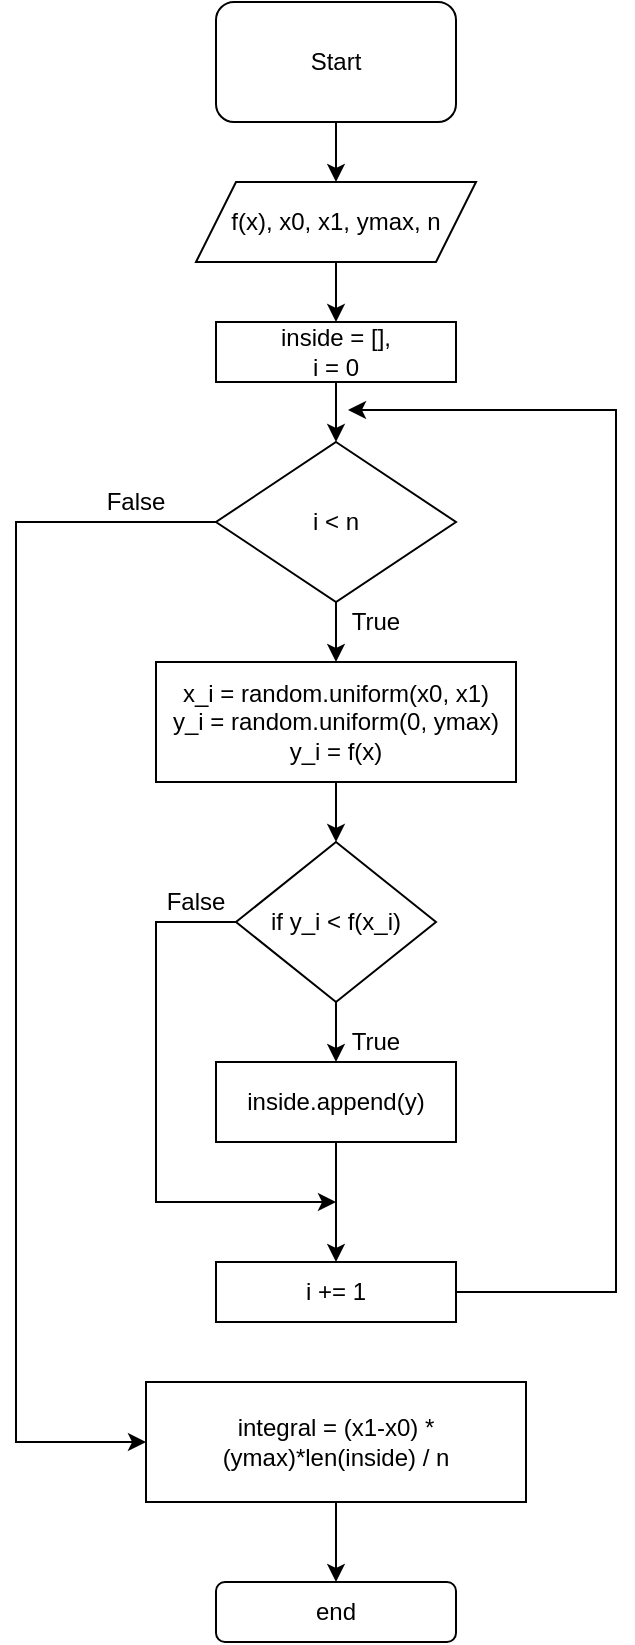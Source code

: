 <mxfile version="14.4.3" type="device" pages="2"><diagram id="McMWUzb_sSmue01Z3fyf" name="Page-1"><mxGraphModel dx="1278" dy="540" grid="1" gridSize="10" guides="1" tooltips="1" connect="1" arrows="1" fold="1" page="1" pageScale="1" pageWidth="850" pageHeight="1100" math="0" shadow="0"><root><mxCell id="0"/><mxCell id="1" parent="0"/><mxCell id="ysbwfMkbxBnLaecOOrPv-4" style="edgeStyle=orthogonalEdgeStyle;rounded=0;orthogonalLoop=1;jettySize=auto;html=1;entryX=0.5;entryY=0;entryDx=0;entryDy=0;" parent="1" source="ysbwfMkbxBnLaecOOrPv-1" target="ysbwfMkbxBnLaecOOrPv-3" edge="1"><mxGeometry relative="1" as="geometry"/></mxCell><mxCell id="ysbwfMkbxBnLaecOOrPv-1" value="Start" style="rounded=1;whiteSpace=wrap;html=1;" parent="1" vertex="1"><mxGeometry x="340" y="50" width="120" height="60" as="geometry"/></mxCell><mxCell id="jyoLa-YEvz4N3K0K2LWy-2" style="edgeStyle=orthogonalEdgeStyle;rounded=0;orthogonalLoop=1;jettySize=auto;html=1;entryX=0.5;entryY=0;entryDx=0;entryDy=0;" edge="1" parent="1" source="ysbwfMkbxBnLaecOOrPv-2" target="ysbwfMkbxBnLaecOOrPv-6"><mxGeometry relative="1" as="geometry"/></mxCell><mxCell id="ysbwfMkbxBnLaecOOrPv-2" value="inside = [],&lt;br&gt;i = 0" style="rounded=0;whiteSpace=wrap;html=1;" parent="1" vertex="1"><mxGeometry x="340" y="210" width="120" height="30" as="geometry"/></mxCell><mxCell id="ysbwfMkbxBnLaecOOrPv-5" style="edgeStyle=orthogonalEdgeStyle;rounded=0;orthogonalLoop=1;jettySize=auto;html=1;entryX=0.5;entryY=0;entryDx=0;entryDy=0;" parent="1" source="ysbwfMkbxBnLaecOOrPv-3" target="ysbwfMkbxBnLaecOOrPv-2" edge="1"><mxGeometry relative="1" as="geometry"/></mxCell><mxCell id="ysbwfMkbxBnLaecOOrPv-3" value="f(x), x0, x1, ymax, n" style="shape=parallelogram;perimeter=parallelogramPerimeter;whiteSpace=wrap;html=1;fixedSize=1;" parent="1" vertex="1"><mxGeometry x="330" y="140" width="140" height="40" as="geometry"/></mxCell><mxCell id="jyoLa-YEvz4N3K0K2LWy-3" style="edgeStyle=orthogonalEdgeStyle;rounded=0;orthogonalLoop=1;jettySize=auto;html=1;" edge="1" parent="1" source="ysbwfMkbxBnLaecOOrPv-6" target="ysbwfMkbxBnLaecOOrPv-7"><mxGeometry relative="1" as="geometry"/></mxCell><mxCell id="jyoLa-YEvz4N3K0K2LWy-13" style="edgeStyle=orthogonalEdgeStyle;rounded=0;orthogonalLoop=1;jettySize=auto;html=1;entryX=0;entryY=0.5;entryDx=0;entryDy=0;" edge="1" parent="1" source="ysbwfMkbxBnLaecOOrPv-6" target="jyoLa-YEvz4N3K0K2LWy-10"><mxGeometry relative="1" as="geometry"><Array as="points"><mxPoint x="240" y="310"/><mxPoint x="240" y="770"/></Array></mxGeometry></mxCell><mxCell id="ysbwfMkbxBnLaecOOrPv-6" value="i &amp;lt; n" style="rhombus;whiteSpace=wrap;html=1;" parent="1" vertex="1"><mxGeometry x="340" y="270" width="120" height="80" as="geometry"/></mxCell><mxCell id="jyoLa-YEvz4N3K0K2LWy-4" style="edgeStyle=orthogonalEdgeStyle;rounded=0;orthogonalLoop=1;jettySize=auto;html=1;" edge="1" parent="1" source="ysbwfMkbxBnLaecOOrPv-7" target="ysbwfMkbxBnLaecOOrPv-8"><mxGeometry relative="1" as="geometry"/></mxCell><mxCell id="ysbwfMkbxBnLaecOOrPv-7" value="x_i = random.uniform(x0, x1)&lt;br&gt;y_i = random.uniform(0, ymax)&lt;br&gt;y_i = f(x)" style="rounded=0;whiteSpace=wrap;html=1;" parent="1" vertex="1"><mxGeometry x="310" y="380" width="180" height="60" as="geometry"/></mxCell><mxCell id="jyoLa-YEvz4N3K0K2LWy-5" style="edgeStyle=orthogonalEdgeStyle;rounded=0;orthogonalLoop=1;jettySize=auto;html=1;entryX=0.5;entryY=0;entryDx=0;entryDy=0;" edge="1" parent="1" source="ysbwfMkbxBnLaecOOrPv-8" target="jyoLa-YEvz4N3K0K2LWy-1"><mxGeometry relative="1" as="geometry"/></mxCell><mxCell id="jyoLa-YEvz4N3K0K2LWy-14" style="edgeStyle=orthogonalEdgeStyle;rounded=0;orthogonalLoop=1;jettySize=auto;html=1;exitX=0;exitY=0.5;exitDx=0;exitDy=0;" edge="1" parent="1" source="ysbwfMkbxBnLaecOOrPv-8"><mxGeometry relative="1" as="geometry"><mxPoint x="400" y="650" as="targetPoint"/><Array as="points"><mxPoint x="310" y="510"/><mxPoint x="310" y="650"/></Array></mxGeometry></mxCell><mxCell id="ysbwfMkbxBnLaecOOrPv-8" value="if y_i &amp;lt; f(x_i)" style="rhombus;whiteSpace=wrap;html=1;" parent="1" vertex="1"><mxGeometry x="350" y="470" width="100" height="80" as="geometry"/></mxCell><mxCell id="jyoLa-YEvz4N3K0K2LWy-7" style="edgeStyle=orthogonalEdgeStyle;rounded=0;orthogonalLoop=1;jettySize=auto;html=1;" edge="1" parent="1" source="jyoLa-YEvz4N3K0K2LWy-1" target="jyoLa-YEvz4N3K0K2LWy-6"><mxGeometry relative="1" as="geometry"/></mxCell><mxCell id="jyoLa-YEvz4N3K0K2LWy-1" value="inside.append(y)" style="rounded=0;whiteSpace=wrap;html=1;" vertex="1" parent="1"><mxGeometry x="340" y="580" width="120" height="40" as="geometry"/></mxCell><mxCell id="jyoLa-YEvz4N3K0K2LWy-11" style="edgeStyle=orthogonalEdgeStyle;rounded=0;orthogonalLoop=1;jettySize=auto;html=1;exitX=1;exitY=0.5;exitDx=0;exitDy=0;" edge="1" parent="1" source="jyoLa-YEvz4N3K0K2LWy-6"><mxGeometry relative="1" as="geometry"><mxPoint x="406" y="254" as="targetPoint"/><mxPoint x="446" y="649" as="sourcePoint"/><Array as="points"><mxPoint x="540" y="695"/><mxPoint x="540" y="254"/></Array></mxGeometry></mxCell><mxCell id="jyoLa-YEvz4N3K0K2LWy-6" value="i += 1" style="rounded=0;whiteSpace=wrap;html=1;" vertex="1" parent="1"><mxGeometry x="340" y="680" width="120" height="30" as="geometry"/></mxCell><mxCell id="jyoLa-YEvz4N3K0K2LWy-8" value="True" style="text;html=1;strokeColor=none;fillColor=none;align=center;verticalAlign=middle;whiteSpace=wrap;rounded=0;" vertex="1" parent="1"><mxGeometry x="400" y="560" width="40" height="20" as="geometry"/></mxCell><mxCell id="jyoLa-YEvz4N3K0K2LWy-9" value="True" style="text;html=1;strokeColor=none;fillColor=none;align=center;verticalAlign=middle;whiteSpace=wrap;rounded=0;" vertex="1" parent="1"><mxGeometry x="400" y="350" width="40" height="20" as="geometry"/></mxCell><mxCell id="jyoLa-YEvz4N3K0K2LWy-18" style="edgeStyle=orthogonalEdgeStyle;rounded=0;orthogonalLoop=1;jettySize=auto;html=1;entryX=0.5;entryY=0;entryDx=0;entryDy=0;" edge="1" parent="1" source="jyoLa-YEvz4N3K0K2LWy-10" target="jyoLa-YEvz4N3K0K2LWy-17"><mxGeometry relative="1" as="geometry"/></mxCell><mxCell id="jyoLa-YEvz4N3K0K2LWy-10" value="integral = (x1-x0) * (ymax)*len(inside) / n" style="rounded=0;whiteSpace=wrap;html=1;" vertex="1" parent="1"><mxGeometry x="305" y="740" width="190" height="60" as="geometry"/></mxCell><mxCell id="jyoLa-YEvz4N3K0K2LWy-15" value="False" style="text;html=1;strokeColor=none;fillColor=none;align=center;verticalAlign=middle;whiteSpace=wrap;rounded=0;" vertex="1" parent="1"><mxGeometry x="310" y="490" width="40" height="20" as="geometry"/></mxCell><mxCell id="jyoLa-YEvz4N3K0K2LWy-16" value="False" style="text;html=1;strokeColor=none;fillColor=none;align=center;verticalAlign=middle;whiteSpace=wrap;rounded=0;" vertex="1" parent="1"><mxGeometry x="280" y="290" width="40" height="20" as="geometry"/></mxCell><mxCell id="jyoLa-YEvz4N3K0K2LWy-17" value="end" style="rounded=1;whiteSpace=wrap;html=1;" vertex="1" parent="1"><mxGeometry x="340" y="840" width="120" height="30" as="geometry"/></mxCell></root></mxGraphModel></diagram><diagram name="Copy of Page-1" id="JgG65_-wUB7ma3St7yTp"><mxGraphModel dx="1278" dy="540" grid="1" gridSize="10" guides="1" tooltips="1" connect="1" arrows="1" fold="1" page="1" pageScale="1" pageWidth="850" pageHeight="1100" math="0" shadow="0"><root><mxCell id="QxVhm2510WcId_KnRpoo-0"/><mxCell id="QxVhm2510WcId_KnRpoo-1" parent="QxVhm2510WcId_KnRpoo-0"/><mxCell id="QxVhm2510WcId_KnRpoo-2" style="edgeStyle=orthogonalEdgeStyle;rounded=0;orthogonalLoop=1;jettySize=auto;html=1;entryX=0.5;entryY=0;entryDx=0;entryDy=0;" edge="1" parent="QxVhm2510WcId_KnRpoo-1" source="QxVhm2510WcId_KnRpoo-3" target="QxVhm2510WcId_KnRpoo-7"><mxGeometry relative="1" as="geometry"/></mxCell><mxCell id="QxVhm2510WcId_KnRpoo-3" value="Start" style="rounded=1;whiteSpace=wrap;html=1;" vertex="1" parent="QxVhm2510WcId_KnRpoo-1"><mxGeometry x="340" y="50" width="120" height="60" as="geometry"/></mxCell><mxCell id="QxVhm2510WcId_KnRpoo-4" style="edgeStyle=orthogonalEdgeStyle;rounded=0;orthogonalLoop=1;jettySize=auto;html=1;entryX=0.5;entryY=0;entryDx=0;entryDy=0;" edge="1" parent="QxVhm2510WcId_KnRpoo-1" source="QxVhm2510WcId_KnRpoo-5" target="QxVhm2510WcId_KnRpoo-10"><mxGeometry relative="1" as="geometry"/></mxCell><mxCell id="QxVhm2510WcId_KnRpoo-5" value="sum = 0&lt;br&gt;i = 0" style="rounded=0;whiteSpace=wrap;html=1;" vertex="1" parent="QxVhm2510WcId_KnRpoo-1"><mxGeometry x="340" y="210" width="120" height="30" as="geometry"/></mxCell><mxCell id="QxVhm2510WcId_KnRpoo-6" style="edgeStyle=orthogonalEdgeStyle;rounded=0;orthogonalLoop=1;jettySize=auto;html=1;entryX=0.5;entryY=0;entryDx=0;entryDy=0;" edge="1" parent="QxVhm2510WcId_KnRpoo-1" source="QxVhm2510WcId_KnRpoo-7" target="QxVhm2510WcId_KnRpoo-5"><mxGeometry relative="1" as="geometry"/></mxCell><mxCell id="QxVhm2510WcId_KnRpoo-7" value="f(x), x0, x1, n" style="shape=parallelogram;perimeter=parallelogramPerimeter;whiteSpace=wrap;html=1;fixedSize=1;" vertex="1" parent="QxVhm2510WcId_KnRpoo-1"><mxGeometry x="340" y="140" width="120" height="40" as="geometry"/></mxCell><mxCell id="QxVhm2510WcId_KnRpoo-8" style="edgeStyle=orthogonalEdgeStyle;rounded=0;orthogonalLoop=1;jettySize=auto;html=1;" edge="1" parent="QxVhm2510WcId_KnRpoo-1" source="QxVhm2510WcId_KnRpoo-10" target="QxVhm2510WcId_KnRpoo-12"><mxGeometry relative="1" as="geometry"/></mxCell><mxCell id="QxVhm2510WcId_KnRpoo-9" style="edgeStyle=orthogonalEdgeStyle;rounded=0;orthogonalLoop=1;jettySize=auto;html=1;entryX=0;entryY=0.5;entryDx=0;entryDy=0;" edge="1" parent="QxVhm2510WcId_KnRpoo-1" source="QxVhm2510WcId_KnRpoo-10" target="QxVhm2510WcId_KnRpoo-23"><mxGeometry relative="1" as="geometry"><Array as="points"><mxPoint x="240" y="310"/><mxPoint x="240" y="570"/></Array></mxGeometry></mxCell><mxCell id="QxVhm2510WcId_KnRpoo-10" value="i &amp;lt; n" style="rhombus;whiteSpace=wrap;html=1;" vertex="1" parent="QxVhm2510WcId_KnRpoo-1"><mxGeometry x="340" y="270" width="120" height="80" as="geometry"/></mxCell><mxCell id="QxVhm2510WcId_KnRpoo-11" style="edgeStyle=orthogonalEdgeStyle;rounded=0;orthogonalLoop=1;jettySize=auto;html=1;" edge="1" parent="QxVhm2510WcId_KnRpoo-1" source="QxVhm2510WcId_KnRpoo-12"><mxGeometry relative="1" as="geometry"><mxPoint x="400" y="470" as="targetPoint"/></mxGeometry></mxCell><mxCell id="QxVhm2510WcId_KnRpoo-12" value="x_i = rand(x0, x1)&lt;br&gt;sum += f(x_i)" style="rounded=0;whiteSpace=wrap;html=1;" vertex="1" parent="QxVhm2510WcId_KnRpoo-1"><mxGeometry x="310" y="380" width="180" height="60" as="geometry"/></mxCell><mxCell id="QxVhm2510WcId_KnRpoo-18" style="edgeStyle=orthogonalEdgeStyle;rounded=0;orthogonalLoop=1;jettySize=auto;html=1;exitX=1;exitY=0.5;exitDx=0;exitDy=0;" edge="1" parent="QxVhm2510WcId_KnRpoo-1" source="QxVhm2510WcId_KnRpoo-19"><mxGeometry relative="1" as="geometry"><mxPoint x="406" y="254" as="targetPoint"/><mxPoint x="446" y="649" as="sourcePoint"/><Array as="points"><mxPoint x="540" y="485"/><mxPoint x="540" y="254"/></Array></mxGeometry></mxCell><mxCell id="QxVhm2510WcId_KnRpoo-19" value="i += 1" style="rounded=0;whiteSpace=wrap;html=1;" vertex="1" parent="QxVhm2510WcId_KnRpoo-1"><mxGeometry x="340" y="470" width="120" height="30" as="geometry"/></mxCell><mxCell id="QxVhm2510WcId_KnRpoo-21" value="True" style="text;html=1;strokeColor=none;fillColor=none;align=center;verticalAlign=middle;whiteSpace=wrap;rounded=0;" vertex="1" parent="QxVhm2510WcId_KnRpoo-1"><mxGeometry x="400" y="350" width="40" height="20" as="geometry"/></mxCell><mxCell id="QxVhm2510WcId_KnRpoo-22" style="edgeStyle=orthogonalEdgeStyle;rounded=0;orthogonalLoop=1;jettySize=auto;html=1;entryX=0.5;entryY=0;entryDx=0;entryDy=0;" edge="1" parent="QxVhm2510WcId_KnRpoo-1" source="QxVhm2510WcId_KnRpoo-23" target="QxVhm2510WcId_KnRpoo-26"><mxGeometry relative="1" as="geometry"/></mxCell><mxCell id="QxVhm2510WcId_KnRpoo-23" value="integral = sum / (N-1) * (x1-x0)" style="rounded=0;whiteSpace=wrap;html=1;" vertex="1" parent="QxVhm2510WcId_KnRpoo-1"><mxGeometry x="305" y="540" width="190" height="60" as="geometry"/></mxCell><mxCell id="QxVhm2510WcId_KnRpoo-25" value="False" style="text;html=1;strokeColor=none;fillColor=none;align=center;verticalAlign=middle;whiteSpace=wrap;rounded=0;" vertex="1" parent="QxVhm2510WcId_KnRpoo-1"><mxGeometry x="280" y="290" width="40" height="20" as="geometry"/></mxCell><mxCell id="QxVhm2510WcId_KnRpoo-26" value="end" style="rounded=1;whiteSpace=wrap;html=1;" vertex="1" parent="QxVhm2510WcId_KnRpoo-1"><mxGeometry x="340" y="630" width="120" height="30" as="geometry"/></mxCell></root></mxGraphModel></diagram></mxfile>